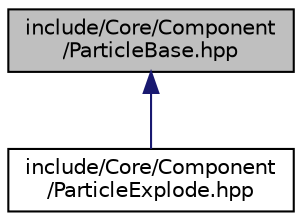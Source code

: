 digraph "include/Core/Component/ParticleBase.hpp"
{
  edge [fontname="Helvetica",fontsize="10",labelfontname="Helvetica",labelfontsize="10"];
  node [fontname="Helvetica",fontsize="10",shape=record];
  Node38 [label="include/Core/Component\l/ParticleBase.hpp",height=0.2,width=0.4,color="black", fillcolor="grey75", style="filled", fontcolor="black"];
  Node38 -> Node39 [dir="back",color="midnightblue",fontsize="10",style="solid",fontname="Helvetica"];
  Node39 [label="include/Core/Component\l/ParticleExplode.hpp",height=0.2,width=0.4,color="black", fillcolor="white", style="filled",URL="$_particle_explode_8hpp.html"];
}
